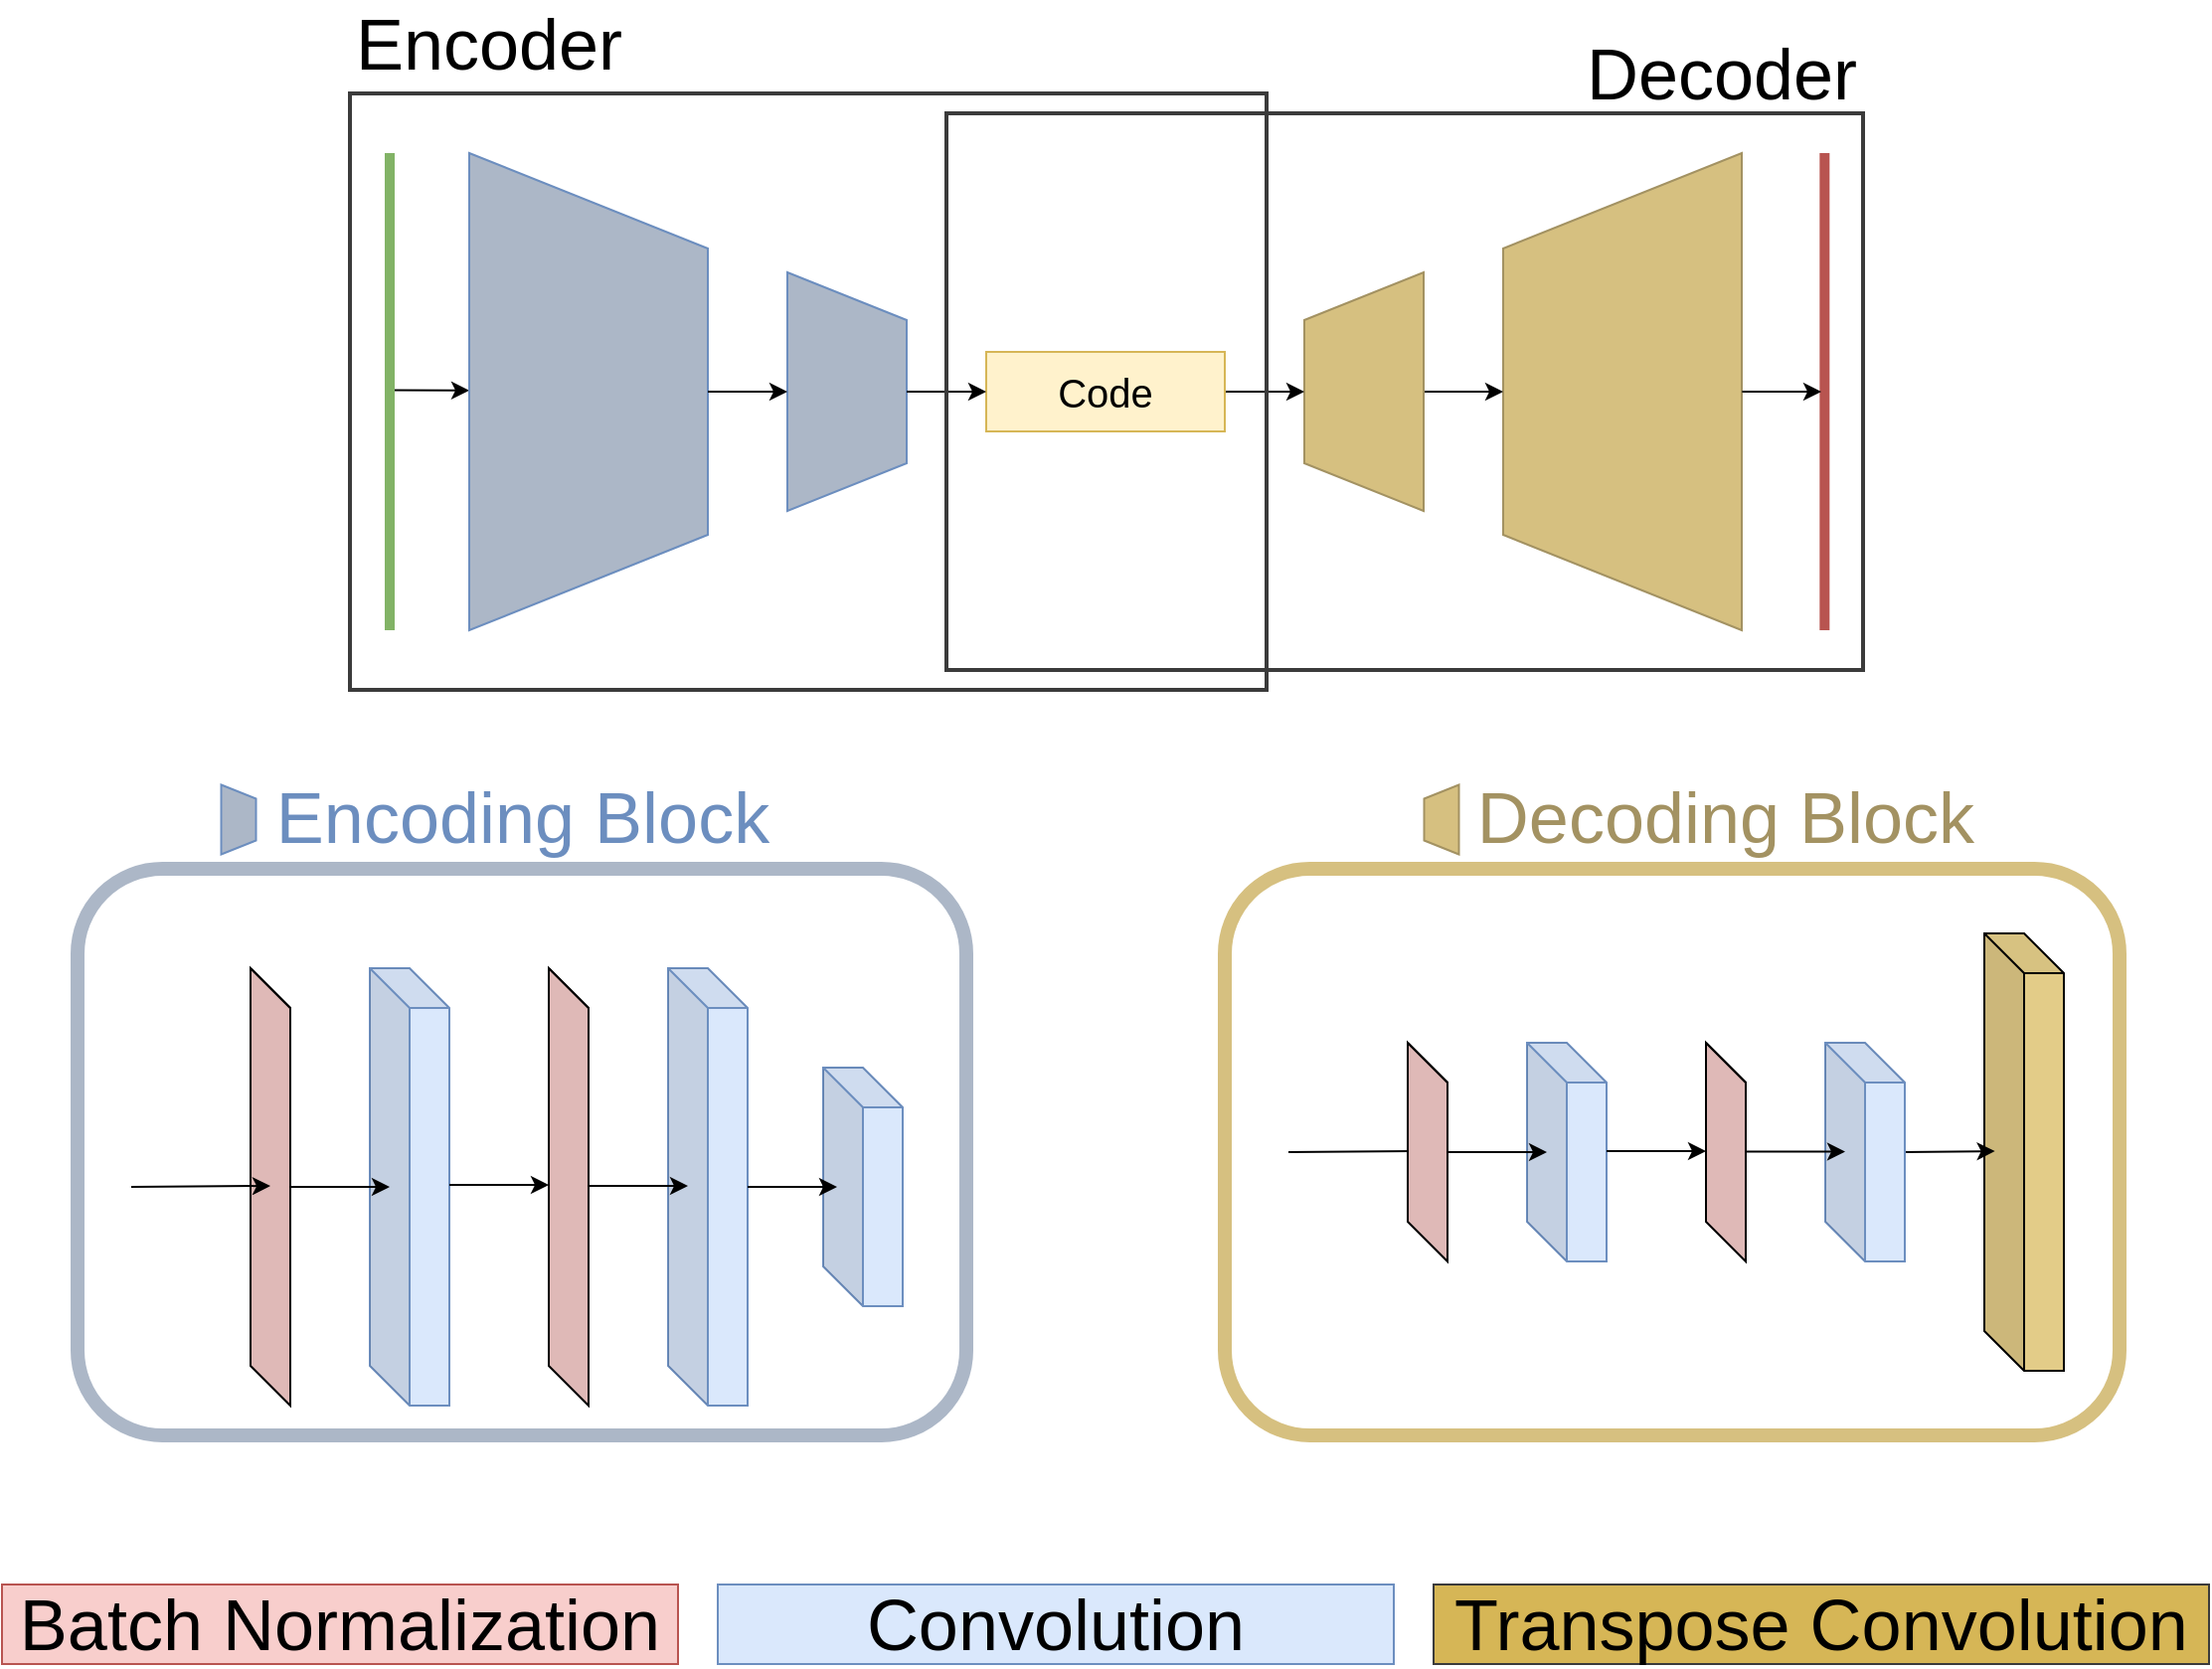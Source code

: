 <mxfile version="10.7.3" type="device"><diagram id="oXS4wSg48-daORT3riuJ" name="Page-1"><mxGraphModel dx="2224" dy="1322" grid="1" gridSize="10" guides="1" tooltips="1" connect="1" arrows="1" fold="1" page="1" pageScale="1" pageWidth="6000" pageHeight="1100" math="0" shadow="0"><root><mxCell id="0"/><mxCell id="1" parent="0"/><mxCell id="VNUlfQhbOvbnG0Nylnu0-11" value="" style="group" parent="1" vertex="1" connectable="0"><mxGeometry x="25" y="880" width="1110" height="40" as="geometry"/></mxCell><mxCell id="VNUlfQhbOvbnG0Nylnu0-1" value="Batch Normalization" style="text;html=1;strokeColor=#b85450;fillColor=#f8cecc;align=center;verticalAlign=middle;whiteSpace=wrap;rounded=0;fontSize=36;" parent="VNUlfQhbOvbnG0Nylnu0-11" vertex="1"><mxGeometry width="340" height="40" as="geometry"/></mxCell><mxCell id="VNUlfQhbOvbnG0Nylnu0-2" value="Convolution" style="text;html=1;strokeColor=#6c8ebf;fillColor=#dae8fc;align=center;verticalAlign=middle;whiteSpace=wrap;rounded=0;fontSize=36;" parent="VNUlfQhbOvbnG0Nylnu0-11" vertex="1"><mxGeometry x="360" width="340" height="40" as="geometry"/></mxCell><mxCell id="VNUlfQhbOvbnG0Nylnu0-3" value="Transpose Convolution" style="text;html=1;strokeColor=#3B3B3B;fillColor=#D6B656;align=center;verticalAlign=middle;whiteSpace=wrap;rounded=0;fontSize=36;" parent="VNUlfQhbOvbnG0Nylnu0-11" vertex="1"><mxGeometry x="720" width="390" height="40" as="geometry"/></mxCell><mxCell id="VNUlfQhbOvbnG0Nylnu0-18" style="edgeStyle=none;curved=1;orthogonalLoop=1;jettySize=auto;html=1;exitX=0.5;exitY=0;exitDx=0;exitDy=0;endArrow=classic;endFill=1;" parent="1" edge="1"><mxGeometry relative="1" as="geometry"><mxPoint x="220.238" y="279.31" as="sourcePoint"/><mxPoint x="260" y="279.418" as="targetPoint"/></mxGeometry></mxCell><mxCell id="K8d399S13BW9uVaaDhum-127" value="" style="shape=trapezoid;perimeter=trapezoidPerimeter;whiteSpace=wrap;html=1;rotation=90;fillColor=#ACB7C7;strokeColor=#6c8ebf;" parent="1" vertex="1"><mxGeometry x="200" y="220" width="240" height="120" as="geometry"/></mxCell><mxCell id="K8d399S13BW9uVaaDhum-129" value="" style="shape=trapezoid;perimeter=trapezoidPerimeter;whiteSpace=wrap;html=1;rotation=90;fillColor=#ACB7C7;strokeColor=#6c8ebf;" parent="1" vertex="1"><mxGeometry x="390" y="250" width="120" height="60" as="geometry"/></mxCell><mxCell id="K8d399S13BW9uVaaDhum-126" style="edgeStyle=none;curved=1;orthogonalLoop=1;jettySize=auto;html=1;exitX=0.5;exitY=0;exitDx=0;exitDy=0;endArrow=classic;endFill=1;" parent="1" source="K8d399S13BW9uVaaDhum-127" target="K8d399S13BW9uVaaDhum-129" edge="1"><mxGeometry relative="1" as="geometry"/></mxCell><mxCell id="K8d399S13BW9uVaaDhum-130" value="" style="shape=trapezoid;perimeter=trapezoidPerimeter;whiteSpace=wrap;html=1;rotation=90;flipH=1;flipV=1;fillColor=#D6C080;strokeColor=#A39262;" parent="1" vertex="1"><mxGeometry x="720" y="220" width="240" height="120" as="geometry"/></mxCell><mxCell id="K8d399S13BW9uVaaDhum-131" style="edgeStyle=none;curved=1;orthogonalLoop=1;jettySize=auto;html=1;exitX=0.5;exitY=0;exitDx=0;exitDy=0;endArrow=classic;endFill=1;" parent="1" source="K8d399S13BW9uVaaDhum-132" target="K8d399S13BW9uVaaDhum-130" edge="1"><mxGeometry relative="1" as="geometry"/></mxCell><mxCell id="K8d399S13BW9uVaaDhum-132" value="" style="shape=trapezoid;perimeter=trapezoidPerimeter;whiteSpace=wrap;html=1;rotation=90;flipH=1;flipV=1;fillColor=#D6C080;strokeColor=#A39262;" parent="1" vertex="1"><mxGeometry x="650" y="250" width="120" height="60" as="geometry"/></mxCell><mxCell id="K8d399S13BW9uVaaDhum-133" style="edgeStyle=none;curved=1;orthogonalLoop=1;jettySize=auto;html=1;exitX=1;exitY=0.5;exitDx=0;exitDy=0;endArrow=classic;endFill=1;" parent="1" source="K8d399S13BW9uVaaDhum-134" target="K8d399S13BW9uVaaDhum-132" edge="1"><mxGeometry relative="1" as="geometry"/></mxCell><mxCell id="K8d399S13BW9uVaaDhum-134" value="&lt;font style=&quot;font-size: 20px&quot;&gt;Code&lt;/font&gt;" style="rounded=0;whiteSpace=wrap;html=1;fillColor=#fff2cc;strokeColor=#d6b656;" parent="1" vertex="1"><mxGeometry x="520" y="260" width="120" height="40" as="geometry"/></mxCell><mxCell id="K8d399S13BW9uVaaDhum-128" style="edgeStyle=none;curved=1;orthogonalLoop=1;jettySize=auto;html=1;exitX=0.5;exitY=0;exitDx=0;exitDy=0;endArrow=classic;endFill=1;" parent="1" source="K8d399S13BW9uVaaDhum-129" target="K8d399S13BW9uVaaDhum-134" edge="1"><mxGeometry relative="1" as="geometry"/></mxCell><mxCell id="VNUlfQhbOvbnG0Nylnu0-16" value="" style="endArrow=none;html=1;fontSize=36;strokeWidth=5;fillColor=#d5e8d4;strokeColor=#82b366;comic=0;" parent="1" edge="1"><mxGeometry width="50" height="50" relative="1" as="geometry"><mxPoint x="220" y="400" as="sourcePoint"/><mxPoint x="220" y="160" as="targetPoint"/></mxGeometry></mxCell><mxCell id="VNUlfQhbOvbnG0Nylnu0-19" value="" style="endArrow=none;html=1;fontSize=36;strokeWidth=5;fillColor=#f8cecc;strokeColor=#b85450;" parent="1" edge="1"><mxGeometry width="50" height="50" relative="1" as="geometry"><mxPoint x="941.667" y="400" as="sourcePoint"/><mxPoint x="941.667" y="160" as="targetPoint"/></mxGeometry></mxCell><mxCell id="VNUlfQhbOvbnG0Nylnu0-20" style="edgeStyle=none;curved=1;orthogonalLoop=1;jettySize=auto;html=1;exitX=0.5;exitY=0;exitDx=0;exitDy=0;endArrow=classic;endFill=1;" parent="1" edge="1"><mxGeometry relative="1" as="geometry"><mxPoint x="900.2" y="280" as="sourcePoint"/><mxPoint x="940" y="280" as="targetPoint"/></mxGeometry></mxCell><mxCell id="VNUlfQhbOvbnG0Nylnu0-27" value="" style="rounded=0;whiteSpace=wrap;html=1;strokeColor=#3B3B3B;fillColor=none;fontSize=36;strokeWidth=2;" parent="1" vertex="1"><mxGeometry x="500" y="140" width="461" height="280" as="geometry"/></mxCell><mxCell id="VNUlfQhbOvbnG0Nylnu0-30" value="" style="rounded=0;whiteSpace=wrap;html=1;strokeColor=#3B3B3B;fillColor=none;fontSize=36;strokeWidth=2;" parent="1" vertex="1"><mxGeometry x="200" y="130" width="461" height="300" as="geometry"/></mxCell><mxCell id="VNUlfQhbOvbnG0Nylnu0-31" value="Encoder" style="text;html=1;strokeColor=none;fillColor=none;align=center;verticalAlign=middle;whiteSpace=wrap;rounded=0;fontSize=36;" parent="1" vertex="1"><mxGeometry x="200" y="90" width="140" height="30" as="geometry"/></mxCell><mxCell id="VNUlfQhbOvbnG0Nylnu0-32" value="Decoder" style="text;html=1;strokeColor=none;fillColor=none;align=center;verticalAlign=middle;whiteSpace=wrap;rounded=0;fontSize=36;" parent="1" vertex="1"><mxGeometry x="820" y="105" width="140" height="30" as="geometry"/></mxCell><mxCell id="Z54k2vG715hF-__-S7vN-1" value="" style="group" vertex="1" connectable="0" parent="1"><mxGeometry x="63" y="486.5" width="447" height="318.5" as="geometry"/></mxCell><mxCell id="K8d399S13BW9uVaaDhum-175" value="" style="rounded=1;whiteSpace=wrap;html=1;strokeColor=#ACB7C7;strokeWidth=7;fillColor=none;container=0;" parent="Z54k2vG715hF-__-S7vN-1" vertex="1"><mxGeometry y="33.5" width="447" height="285" as="geometry"/></mxCell><mxCell id="K8d399S13BW9uVaaDhum-1" value="" style="shape=cube;whiteSpace=wrap;html=1;boundedLbl=1;backgroundOutline=1;darkOpacity=0.05;darkOpacity2=0.1;fillColor=#F8CECC;" parent="Z54k2vG715hF-__-S7vN-1" vertex="1"><mxGeometry x="87" y="83.5" width="20" height="220" as="geometry"/></mxCell><mxCell id="K8d399S13BW9uVaaDhum-135" value="" style="shape=cube;whiteSpace=wrap;html=1;boundedLbl=1;backgroundOutline=1;darkOpacity=0.05;darkOpacity2=0.1;fillColor=#dae8fc;strokeColor=#6c8ebf;" parent="Z54k2vG715hF-__-S7vN-1" vertex="1"><mxGeometry x="147" y="83.5" width="40" height="220" as="geometry"/></mxCell><mxCell id="K8d399S13BW9uVaaDhum-138" value="" style="endArrow=classic;html=1;" parent="Z54k2vG715hF-__-S7vN-1" edge="1"><mxGeometry width="50" height="50" relative="1" as="geometry"><mxPoint x="187" y="192.5" as="sourcePoint"/><mxPoint x="237" y="192.5" as="targetPoint"/></mxGeometry></mxCell><mxCell id="K8d399S13BW9uVaaDhum-139" value="" style="shape=cube;whiteSpace=wrap;html=1;boundedLbl=1;backgroundOutline=1;darkOpacity=0.05;darkOpacity2=0.1;fillColor=#dae8fc;strokeColor=#6c8ebf;" parent="Z54k2vG715hF-__-S7vN-1" vertex="1"><mxGeometry x="297" y="83.5" width="40" height="220" as="geometry"/></mxCell><mxCell id="K8d399S13BW9uVaaDhum-140" value="" style="shape=cube;whiteSpace=wrap;html=1;boundedLbl=1;backgroundOutline=1;darkOpacity=0.05;darkOpacity2=0.1;fillColor=#dae8fc;strokeColor=#6c8ebf;" parent="Z54k2vG715hF-__-S7vN-1" vertex="1"><mxGeometry x="375" y="133.5" width="40" height="120" as="geometry"/></mxCell><mxCell id="K8d399S13BW9uVaaDhum-145" value="" style="endArrow=classic;html=1;" parent="Z54k2vG715hF-__-S7vN-1" edge="1"><mxGeometry width="50" height="50" relative="1" as="geometry"><mxPoint x="257" y="193" as="sourcePoint"/><mxPoint x="307" y="193" as="targetPoint"/></mxGeometry></mxCell><mxCell id="K8d399S13BW9uVaaDhum-153" value="" style="endArrow=classic;html=1;entryX=0;entryY=0.5;entryDx=0;entryDy=0;" parent="Z54k2vG715hF-__-S7vN-1" edge="1"><mxGeometry width="50" height="50" relative="1" as="geometry"><mxPoint x="337" y="193.5" as="sourcePoint"/><mxPoint x="382" y="193.5" as="targetPoint"/></mxGeometry></mxCell><mxCell id="K8d399S13BW9uVaaDhum-73" value="" style="endArrow=classic;html=1;" parent="Z54k2vG715hF-__-S7vN-1" edge="1"><mxGeometry width="50" height="50" relative="1" as="geometry"><mxPoint x="107" y="193.5" as="sourcePoint"/><mxPoint x="157" y="193.5" as="targetPoint"/></mxGeometry></mxCell><mxCell id="K8d399S13BW9uVaaDhum-157" value="" style="endArrow=classic;html=1;" parent="Z54k2vG715hF-__-S7vN-1" edge="1"><mxGeometry width="50" height="50" relative="1" as="geometry"><mxPoint x="27" y="193.5" as="sourcePoint"/><mxPoint x="97" y="193" as="targetPoint"/></mxGeometry></mxCell><mxCell id="K8d399S13BW9uVaaDhum-158" value="" style="shape=cube;whiteSpace=wrap;html=1;boundedLbl=1;backgroundOutline=1;darkOpacity=0.05;darkOpacity2=0.1;fillColor=#F8CECC;" parent="Z54k2vG715hF-__-S7vN-1" vertex="1"><mxGeometry x="237" y="83.5" width="20" height="220" as="geometry"/></mxCell><mxCell id="K8d399S13BW9uVaaDhum-176" value="" style="rounded=1;whiteSpace=wrap;html=1;strokeColor=#D6C080;strokeWidth=7;fillColor=none;" parent="1" vertex="1"><mxGeometry x="640" y="520" width="450" height="285" as="geometry"/></mxCell><mxCell id="K8d399S13BW9uVaaDhum-163" value="" style="shape=cube;whiteSpace=wrap;html=1;boundedLbl=1;backgroundOutline=1;darkOpacity=0.05;darkOpacity2=0.1;fillColor=#E3CC88;" parent="1" vertex="1"><mxGeometry x="1022" y="552.5" width="40" height="220" as="geometry"/></mxCell><mxCell id="K8d399S13BW9uVaaDhum-166" value="" style="endArrow=classic;html=1;entryX=0;entryY=0.5;entryDx=0;entryDy=0;" parent="1" edge="1"><mxGeometry width="50" height="50" relative="1" as="geometry"><mxPoint x="982" y="662.5" as="sourcePoint"/><mxPoint x="1027.294" y="662" as="targetPoint"/></mxGeometry></mxCell><mxCell id="K8d399S13BW9uVaaDhum-169" value="" style="endArrow=classic;html=1;" parent="1" edge="1"><mxGeometry width="50" height="50" relative="1" as="geometry"><mxPoint x="672" y="662.5" as="sourcePoint"/><mxPoint x="742" y="662" as="targetPoint"/></mxGeometry></mxCell><mxCell id="K8d399S13BW9uVaaDhum-159" value="" style="shape=cube;whiteSpace=wrap;html=1;boundedLbl=1;backgroundOutline=1;darkOpacity=0.05;darkOpacity2=0.1;fillColor=#F8CECC;" parent="1" vertex="1"><mxGeometry x="732" y="607.5" width="20" height="110" as="geometry"/></mxCell><mxCell id="K8d399S13BW9uVaaDhum-160" value="" style="shape=cube;whiteSpace=wrap;html=1;boundedLbl=1;backgroundOutline=1;darkOpacity=0.05;darkOpacity2=0.1;fillColor=#dae8fc;strokeColor=#6c8ebf;" parent="1" vertex="1"><mxGeometry x="792" y="607.5" width="40" height="110" as="geometry"/></mxCell><mxCell id="K8d399S13BW9uVaaDhum-161" value="" style="endArrow=classic;html=1;" parent="1" edge="1"><mxGeometry width="50" height="50" relative="1" as="geometry"><mxPoint x="832" y="662" as="sourcePoint"/><mxPoint x="882" y="662" as="targetPoint"/></mxGeometry></mxCell><mxCell id="K8d399S13BW9uVaaDhum-162" value="" style="shape=cube;whiteSpace=wrap;html=1;boundedLbl=1;backgroundOutline=1;darkOpacity=0.05;darkOpacity2=0.1;fillColor=#dae8fc;strokeColor=#6c8ebf;" parent="1" vertex="1"><mxGeometry x="942" y="607.5" width="40" height="110" as="geometry"/></mxCell><mxCell id="K8d399S13BW9uVaaDhum-165" value="" style="endArrow=classic;html=1;" parent="1" edge="1"><mxGeometry width="50" height="50" relative="1" as="geometry"><mxPoint x="902" y="662.25" as="sourcePoint"/><mxPoint x="952" y="662.25" as="targetPoint"/></mxGeometry></mxCell><mxCell id="K8d399S13BW9uVaaDhum-168" value="" style="endArrow=classic;html=1;" parent="1" edge="1"><mxGeometry width="50" height="50" relative="1" as="geometry"><mxPoint x="752" y="662.5" as="sourcePoint"/><mxPoint x="802" y="662.5" as="targetPoint"/></mxGeometry></mxCell><mxCell id="K8d399S13BW9uVaaDhum-171" value="" style="shape=cube;whiteSpace=wrap;html=1;boundedLbl=1;backgroundOutline=1;darkOpacity=0.05;darkOpacity2=0.1;fillColor=#F8CECC;" parent="1" vertex="1"><mxGeometry x="882" y="607.5" width="20" height="110" as="geometry"/></mxCell><mxCell id="K8d399S13BW9uVaaDhum-180" value="&lt;font style=&quot;font-size: 36px&quot;&gt;Decoding Block&lt;/font&gt;" style="text;html=1;strokeColor=none;fillColor=none;align=center;verticalAlign=middle;whiteSpace=wrap;rounded=0;fontSize=48;fontColor=#A39262;" parent="1" vertex="1"><mxGeometry x="652" y="460" width="480" height="60" as="geometry"/></mxCell><mxCell id="VNUlfQhbOvbnG0Nylnu0-26" value="" style="shape=trapezoid;perimeter=trapezoidPerimeter;whiteSpace=wrap;html=1;rotation=90;flipH=1;flipV=1;fillColor=#D6C080;strokeColor=#A39262;aspect=fixed;" parent="1" vertex="1"><mxGeometry x="731.5" y="486.5" width="35" height="17.5" as="geometry"/></mxCell><mxCell id="VNUlfQhbOvbnG0Nylnu0-25" value="" style="shape=trapezoid;perimeter=trapezoidPerimeter;whiteSpace=wrap;html=1;rotation=90;fillColor=#ACB7C7;strokeColor=#6c8ebf;aspect=fixed;" parent="1" vertex="1"><mxGeometry x="126.5" y="486.5" width="35" height="17.5" as="geometry"/></mxCell><mxCell id="K8d399S13BW9uVaaDhum-178" value="&lt;font style=&quot;font-size: 36px&quot;&gt;Encoding Block&lt;/font&gt;" style="text;html=1;strokeColor=none;fillColor=none;align=center;verticalAlign=middle;whiteSpace=wrap;rounded=0;fontSize=48;fontColor=#6C8EBF;" parent="1" vertex="1"><mxGeometry x="46.5" y="460" width="480" height="60" as="geometry"/></mxCell></root></mxGraphModel></diagram></mxfile>